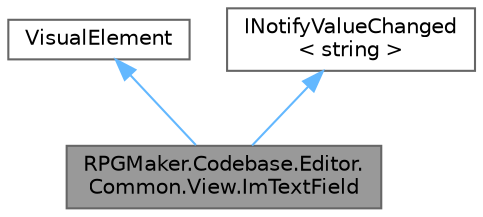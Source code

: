 digraph "RPGMaker.Codebase.Editor.Common.View.ImTextField"
{
 // LATEX_PDF_SIZE
  bgcolor="transparent";
  edge [fontname=Helvetica,fontsize=10,labelfontname=Helvetica,labelfontsize=10];
  node [fontname=Helvetica,fontsize=10,shape=box,height=0.2,width=0.4];
  Node1 [id="Node000001",label="RPGMaker.Codebase.Editor.\lCommon.View.ImTextField",height=0.2,width=0.4,color="gray40", fillcolor="grey60", style="filled", fontcolor="black",tooltip="😁 UIElementsのTextFieldを、IMGUIのUIをIMGUIContainerで内包したVisualElementに差し替えるためのクラス。"];
  Node2 -> Node1 [id="edge1_Node000001_Node000002",dir="back",color="steelblue1",style="solid",tooltip=" "];
  Node2 [id="Node000002",label="VisualElement",height=0.2,width=0.4,color="gray40", fillcolor="white", style="filled",tooltip=" "];
  Node3 -> Node1 [id="edge2_Node000001_Node000003",dir="back",color="steelblue1",style="solid",tooltip=" "];
  Node3 [id="Node000003",label="INotifyValueChanged\l\< string \>",height=0.2,width=0.4,color="gray40", fillcolor="white", style="filled",tooltip=" "];
}
